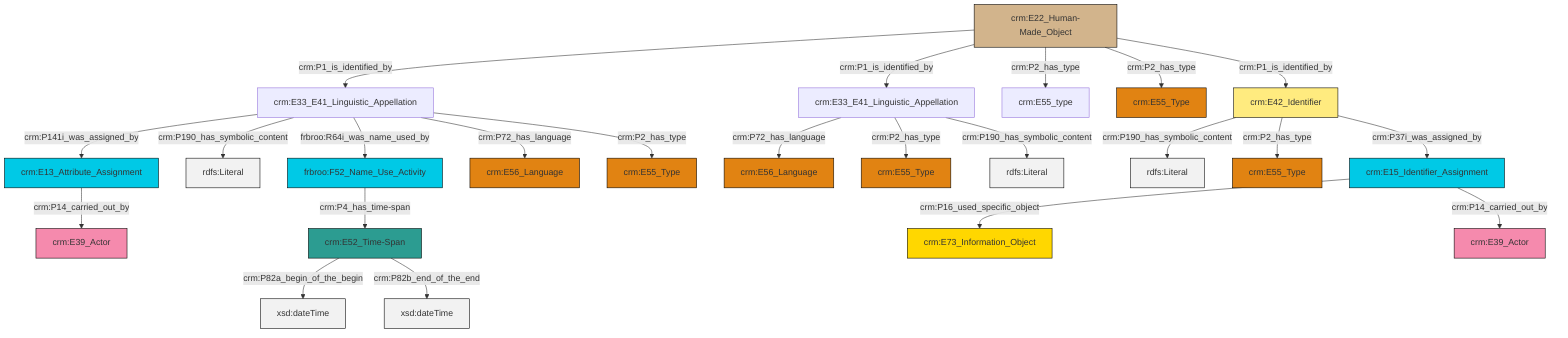 graph TD
classDef Literal fill:#f2f2f2,stroke:#000000;
classDef CRM_Entity fill:#FFFFFF,stroke:#000000;
classDef Temporal_Entity fill:#00C9E6, stroke:#000000;
classDef Type fill:#E18312, stroke:#000000;
classDef Time-Span fill:#2C9C91, stroke:#000000;
classDef Appellation fill:#FFEB7F, stroke:#000000;
classDef Place fill:#008836, stroke:#000000;
classDef Persistent_Item fill:#B266B2, stroke:#000000;
classDef Conceptual_Object fill:#FFD700, stroke:#000000;
classDef Physical_Thing fill:#D2B48C, stroke:#000000;
classDef Actor fill:#f58aad, stroke:#000000;
classDef PC_Classes fill:#4ce600, stroke:#000000;
classDef Multi fill:#cccccc,stroke:#000000;

0["crm:E22_Human-Made_Object"]:::Physical_Thing -->|crm:P1_is_identified_by| 1["crm:E33_E41_Linguistic_Appellation"]:::Default
0["crm:E22_Human-Made_Object"]:::Physical_Thing -->|crm:P1_is_identified_by| 6["crm:E33_E41_Linguistic_Appellation"]:::Default
0["crm:E22_Human-Made_Object"]:::Physical_Thing -->|crm:P2_has_type| 7["crm:E55_type"]:::Default
0["crm:E22_Human-Made_Object"]:::Physical_Thing -->|crm:P2_has_type| 9["crm:E55_Type"]:::Type
10["crm:E42_Identifier"]:::Appellation -->|crm:P190_has_symbolic_content| 11[rdfs:Literal]:::Literal
0["crm:E22_Human-Made_Object"]:::Physical_Thing -->|crm:P1_is_identified_by| 10["crm:E42_Identifier"]:::Appellation
1["crm:E33_E41_Linguistic_Appellation"]:::Default -->|crm:P141i_was_assigned_by| 2["crm:E13_Attribute_Assignment"]:::Temporal_Entity
4["frbroo:F52_Name_Use_Activity"]:::Temporal_Entity -->|crm:P4_has_time-span| 12["crm:E52_Time-Span"]:::Time-Span
6["crm:E33_E41_Linguistic_Appellation"]:::Default -->|crm:P72_has_language| 14["crm:E56_Language"]:::Type
10["crm:E42_Identifier"]:::Appellation -->|crm:P2_has_type| 18["crm:E55_Type"]:::Type
10["crm:E42_Identifier"]:::Appellation -->|crm:P37i_was_assigned_by| 26["crm:E15_Identifier_Assignment"]:::Temporal_Entity
12["crm:E52_Time-Span"]:::Time-Span -->|crm:P82a_begin_of_the_begin| 27[xsd:dateTime]:::Literal
2["crm:E13_Attribute_Assignment"]:::Temporal_Entity -->|crm:P14_carried_out_by| 22["crm:E39_Actor"]:::Actor
1["crm:E33_E41_Linguistic_Appellation"]:::Default -->|crm:P190_has_symbolic_content| 28[rdfs:Literal]:::Literal
26["crm:E15_Identifier_Assignment"]:::Temporal_Entity -->|crm:P16_used_specific_object| 16["crm:E73_Information_Object"]:::Conceptual_Object
26["crm:E15_Identifier_Assignment"]:::Temporal_Entity -->|crm:P14_carried_out_by| 20["crm:E39_Actor"]:::Actor
6["crm:E33_E41_Linguistic_Appellation"]:::Default -->|crm:P2_has_type| 29["crm:E55_Type"]:::Type
6["crm:E33_E41_Linguistic_Appellation"]:::Default -->|crm:P190_has_symbolic_content| 38[rdfs:Literal]:::Literal
1["crm:E33_E41_Linguistic_Appellation"]:::Default -->|frbroo:R64i_was_name_used_by| 4["frbroo:F52_Name_Use_Activity"]:::Temporal_Entity
12["crm:E52_Time-Span"]:::Time-Span -->|crm:P82b_end_of_the_end| 39[xsd:dateTime]:::Literal
1["crm:E33_E41_Linguistic_Appellation"]:::Default -->|crm:P72_has_language| 24["crm:E56_Language"]:::Type
1["crm:E33_E41_Linguistic_Appellation"]:::Default -->|crm:P2_has_type| 34["crm:E55_Type"]:::Type
